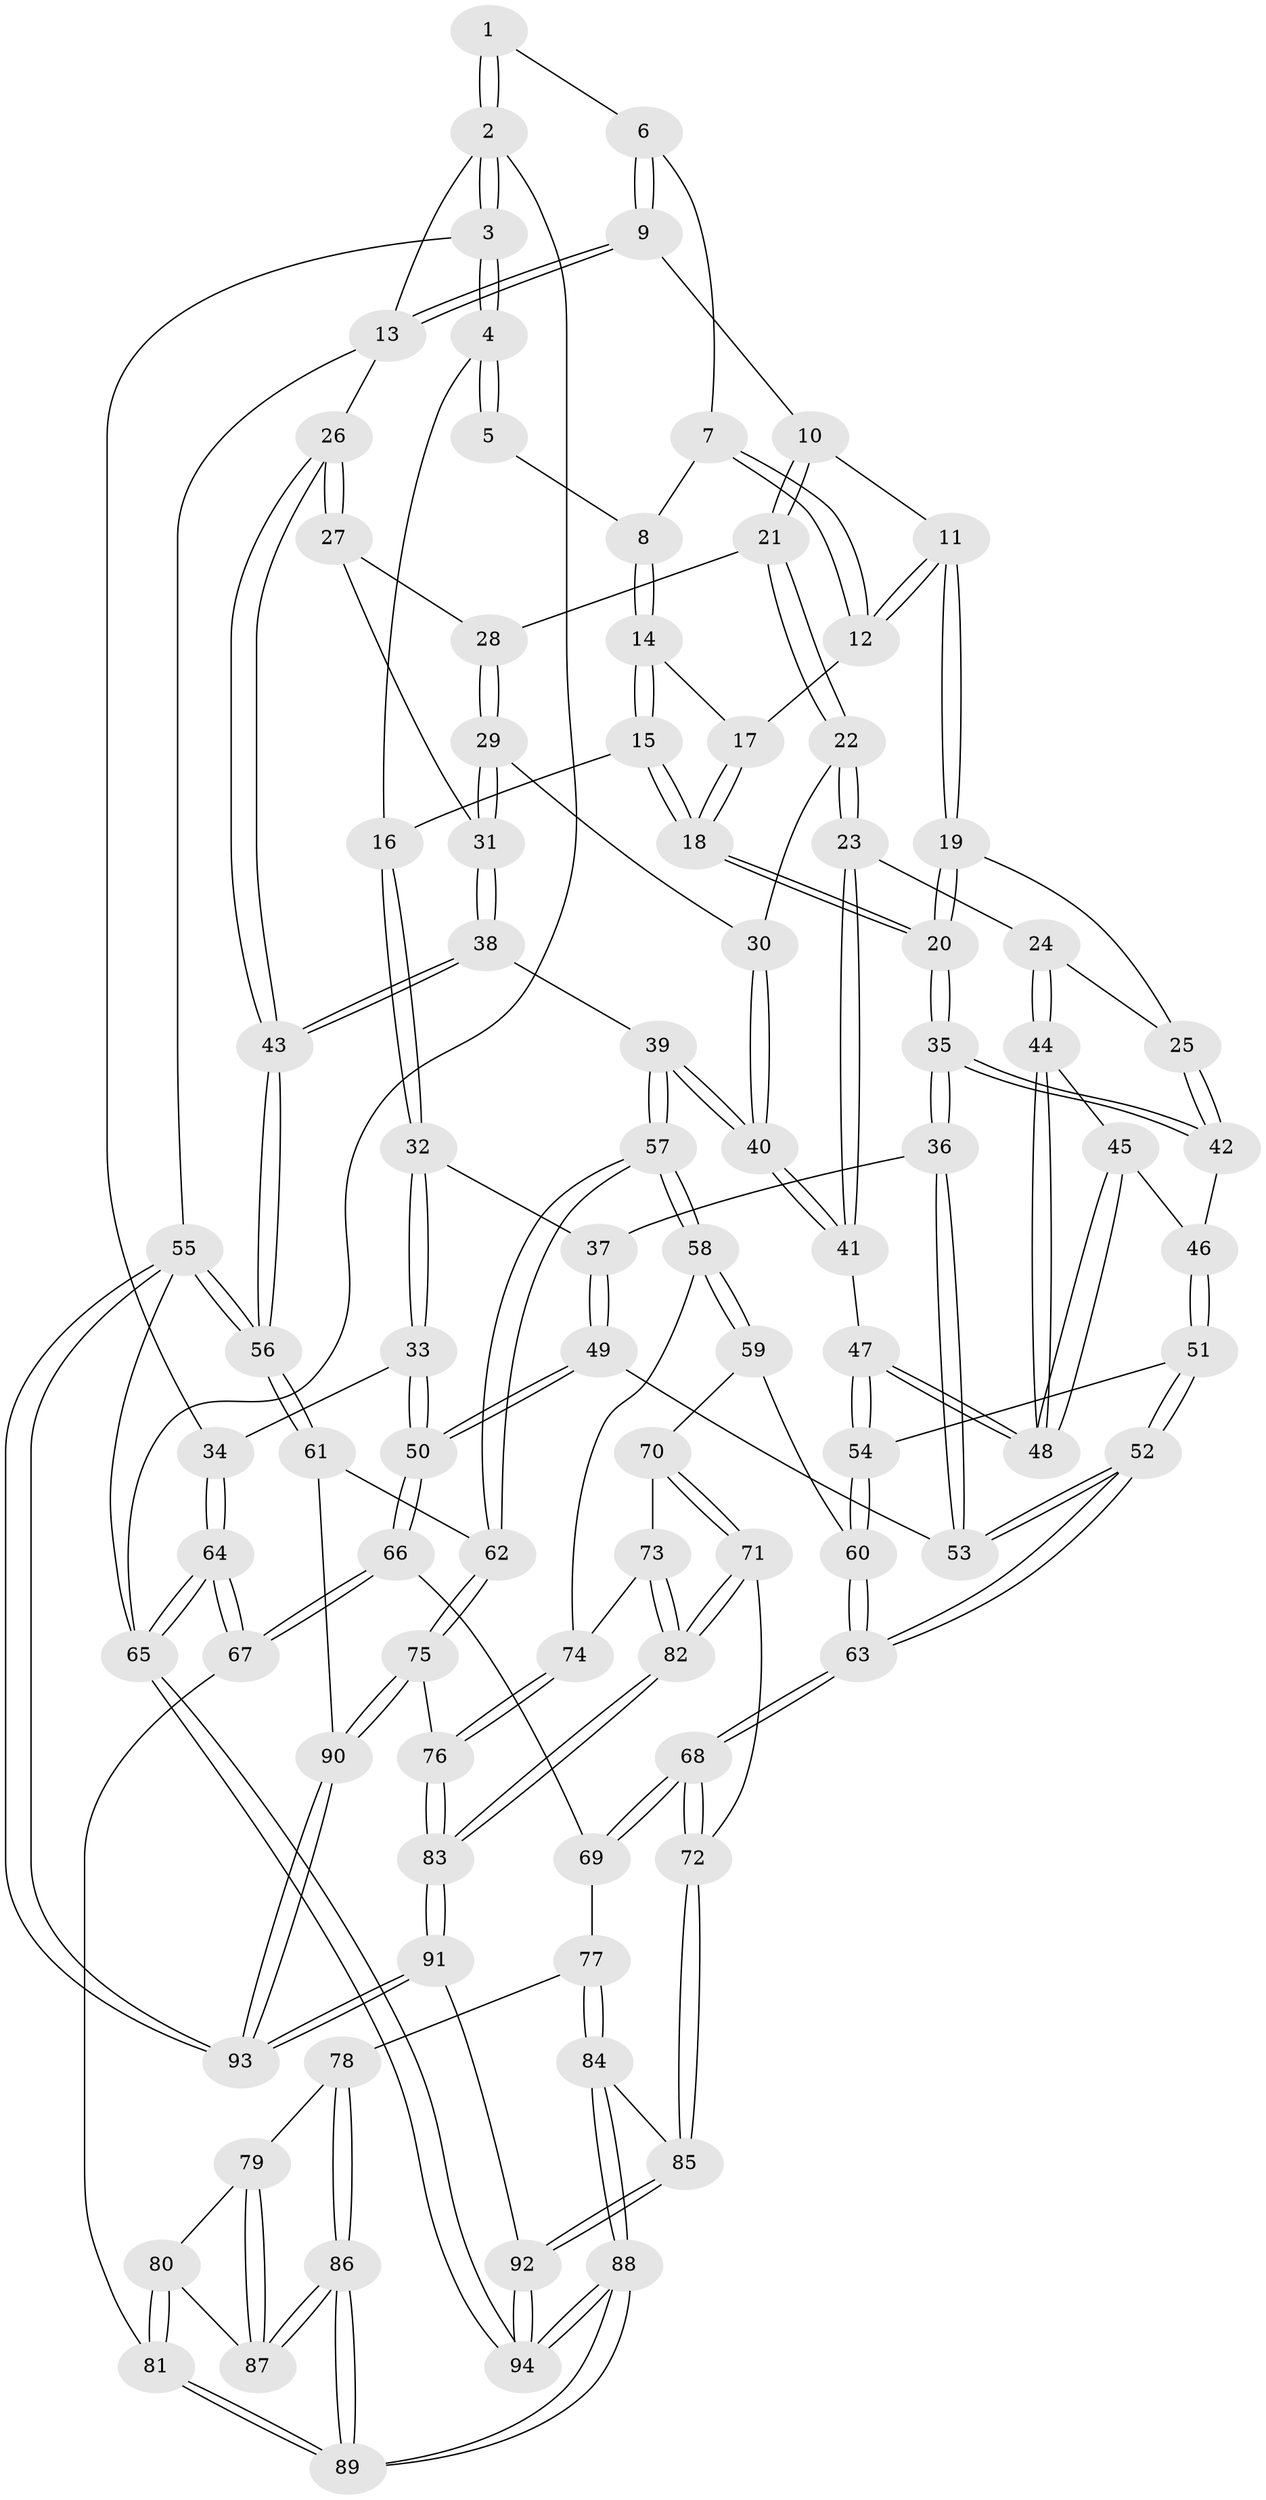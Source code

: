 // coarse degree distribution, {6: 0.2, 5: 0.3076923076923077, 3: 0.07692307692307693, 4: 0.4, 7: 0.015384615384615385}
// Generated by graph-tools (version 1.1) at 2025/21/03/04/25 18:21:43]
// undirected, 94 vertices, 232 edges
graph export_dot {
graph [start="1"]
  node [color=gray90,style=filled];
  1 [pos="+0.3848077173608386+0"];
  2 [pos="+0+0"];
  3 [pos="+0+0.11641543030568373"];
  4 [pos="+0.1552901629642184+0.20889598843186444"];
  5 [pos="+0.3346658802995898+0.029391902057247135"];
  6 [pos="+0.6674867844504124+0"];
  7 [pos="+0.4711894215728814+0.1302967837566811"];
  8 [pos="+0.4088291586579003+0.14635747739196156"];
  9 [pos="+0.7750394230033038+0"];
  10 [pos="+0.7161846510147558+0.17047631387778986"];
  11 [pos="+0.5960763976454412+0.24279880749061625"];
  12 [pos="+0.5364780971949963+0.24460335939206201"];
  13 [pos="+1+0"];
  14 [pos="+0.4077580416220735+0.14943536477844965"];
  15 [pos="+0.32202950418782694+0.29487528713953176"];
  16 [pos="+0.2497417405763145+0.2832352673752893"];
  17 [pos="+0.5110348899604875+0.25596333255323245"];
  18 [pos="+0.38770765787053596+0.33812205786990807"];
  19 [pos="+0.588607003061094+0.3121823060943262"];
  20 [pos="+0.42382330167846066+0.41874476323668314"];
  21 [pos="+0.7365257662010645+0.21659718041343454"];
  22 [pos="+0.7424090033991789+0.3576737244832268"];
  23 [pos="+0.7131046651600261+0.40786253231146624"];
  24 [pos="+0.6842062933767116+0.42140563156643"];
  25 [pos="+0.5984752084027715+0.42053789046239"];
  26 [pos="+1+0.12164516640657402"];
  27 [pos="+1+0.30499892404927453"];
  28 [pos="+0.9157092874809222+0.31002347106342887"];
  29 [pos="+0.8517363487235281+0.3929927925774179"];
  30 [pos="+0.8391121402263556+0.3966766089382031"];
  31 [pos="+0.9369056981184429+0.4434798207620775"];
  32 [pos="+0.20214846044248153+0.4652498732068431"];
  33 [pos="+0+0.4532486481742686"];
  34 [pos="+0+0.4339208128757771"];
  35 [pos="+0.4458212038449264+0.4830202047757107"];
  36 [pos="+0.44211690228484746+0.49495864449149013"];
  37 [pos="+0.21912145405218014+0.4986050475621451"];
  38 [pos="+0.9464367227720234+0.5388513632637522"];
  39 [pos="+0.8656757797347275+0.5867668932139422"];
  40 [pos="+0.832986897349065+0.5713440641966979"];
  41 [pos="+0.8260662953364719+0.570161455327532"];
  42 [pos="+0.5532990393182944+0.45164301981761"];
  43 [pos="+1+0.5443558108640004"];
  44 [pos="+0.67757249444425+0.48665084491776517"];
  45 [pos="+0.6590462988039058+0.5332944044102869"];
  46 [pos="+0.6456321063076562+0.5437716988025737"];
  47 [pos="+0.8142817501100785+0.5731875858432445"];
  48 [pos="+0.7571642833969052+0.5521801062439115"];
  49 [pos="+0.2005459108299713+0.6020747251532562"];
  50 [pos="+0.1533456546261838+0.6618317526413235"];
  51 [pos="+0.6451278644250227+0.5457383868841864"];
  52 [pos="+0.45889593468804696+0.6318754529708795"];
  53 [pos="+0.4472648935870232+0.6007180284387074"];
  54 [pos="+0.6822848505446402+0.6472845716829225"];
  55 [pos="+1+1"];
  56 [pos="+1+0.8085142126389269"];
  57 [pos="+0.8850381910844507+0.7158659708411819"];
  58 [pos="+0.798944939223955+0.7316121850416303"];
  59 [pos="+0.669408357326982+0.6901176103826494"];
  60 [pos="+0.6630720855244322+0.6753736087901316"];
  61 [pos="+0.9565047459045067+0.7497462822034744"];
  62 [pos="+0.8885671681909928+0.7212437343498592"];
  63 [pos="+0.46312384516123994+0.6538873685840584"];
  64 [pos="+0+0.8387365983672834"];
  65 [pos="+0+1"];
  66 [pos="+0.15484247481882413+0.6751396888836397"];
  67 [pos="+0+0.8313606037198833"];
  68 [pos="+0.4511526693123254+0.6906608613851746"];
  69 [pos="+0.16591953061399628+0.6928333548282308"];
  70 [pos="+0.6700519806451648+0.7142407873675708"];
  71 [pos="+0.5239348203124315+0.8117999586844773"];
  72 [pos="+0.4462134218503843+0.772264339489603"];
  73 [pos="+0.6755441325564464+0.7636064519241058"];
  74 [pos="+0.7424984521140879+0.7851420912687523"];
  75 [pos="+0.8295499282675309+0.8551626576213343"];
  76 [pos="+0.7714587893880754+0.8600808973335545"];
  77 [pos="+0.17032336049202434+0.7102394132292708"];
  78 [pos="+0.14681205909794737+0.7644627686037704"];
  79 [pos="+0.14616146433025978+0.7652511977869058"];
  80 [pos="+0.07927053118840244+0.8325996304123232"];
  81 [pos="+0+0.8443049024264834"];
  82 [pos="+0.6245974233215478+0.8716219005098892"];
  83 [pos="+0.6553922288664846+0.934106214420973"];
  84 [pos="+0.31483648738330294+0.871006274184277"];
  85 [pos="+0.41767016564707593+0.8088401452746982"];
  86 [pos="+0.18027141743002364+0.9789094816142974"];
  87 [pos="+0.1212991643644491+0.8813271821667046"];
  88 [pos="+0.23071535020666734+1"];
  89 [pos="+0.18724621455091747+0.9957599230021177"];
  90 [pos="+0.9086220302579756+0.9745676780170603"];
  91 [pos="+0.6381136145352151+1"];
  92 [pos="+0.6009579923041117+1"];
  93 [pos="+1+1"];
  94 [pos="+0.23654037338528203+1"];
  1 -- 2;
  1 -- 2;
  1 -- 6;
  2 -- 3;
  2 -- 3;
  2 -- 13;
  2 -- 65;
  3 -- 4;
  3 -- 4;
  3 -- 34;
  4 -- 5;
  4 -- 5;
  4 -- 16;
  5 -- 8;
  6 -- 7;
  6 -- 9;
  6 -- 9;
  7 -- 8;
  7 -- 12;
  7 -- 12;
  8 -- 14;
  8 -- 14;
  9 -- 10;
  9 -- 13;
  9 -- 13;
  10 -- 11;
  10 -- 21;
  10 -- 21;
  11 -- 12;
  11 -- 12;
  11 -- 19;
  11 -- 19;
  12 -- 17;
  13 -- 26;
  13 -- 55;
  14 -- 15;
  14 -- 15;
  14 -- 17;
  15 -- 16;
  15 -- 18;
  15 -- 18;
  16 -- 32;
  16 -- 32;
  17 -- 18;
  17 -- 18;
  18 -- 20;
  18 -- 20;
  19 -- 20;
  19 -- 20;
  19 -- 25;
  20 -- 35;
  20 -- 35;
  21 -- 22;
  21 -- 22;
  21 -- 28;
  22 -- 23;
  22 -- 23;
  22 -- 30;
  23 -- 24;
  23 -- 41;
  23 -- 41;
  24 -- 25;
  24 -- 44;
  24 -- 44;
  25 -- 42;
  25 -- 42;
  26 -- 27;
  26 -- 27;
  26 -- 43;
  26 -- 43;
  27 -- 28;
  27 -- 31;
  28 -- 29;
  28 -- 29;
  29 -- 30;
  29 -- 31;
  29 -- 31;
  30 -- 40;
  30 -- 40;
  31 -- 38;
  31 -- 38;
  32 -- 33;
  32 -- 33;
  32 -- 37;
  33 -- 34;
  33 -- 50;
  33 -- 50;
  34 -- 64;
  34 -- 64;
  35 -- 36;
  35 -- 36;
  35 -- 42;
  35 -- 42;
  36 -- 37;
  36 -- 53;
  36 -- 53;
  37 -- 49;
  37 -- 49;
  38 -- 39;
  38 -- 43;
  38 -- 43;
  39 -- 40;
  39 -- 40;
  39 -- 57;
  39 -- 57;
  40 -- 41;
  40 -- 41;
  41 -- 47;
  42 -- 46;
  43 -- 56;
  43 -- 56;
  44 -- 45;
  44 -- 48;
  44 -- 48;
  45 -- 46;
  45 -- 48;
  45 -- 48;
  46 -- 51;
  46 -- 51;
  47 -- 48;
  47 -- 48;
  47 -- 54;
  47 -- 54;
  49 -- 50;
  49 -- 50;
  49 -- 53;
  50 -- 66;
  50 -- 66;
  51 -- 52;
  51 -- 52;
  51 -- 54;
  52 -- 53;
  52 -- 53;
  52 -- 63;
  52 -- 63;
  54 -- 60;
  54 -- 60;
  55 -- 56;
  55 -- 56;
  55 -- 93;
  55 -- 93;
  55 -- 65;
  56 -- 61;
  56 -- 61;
  57 -- 58;
  57 -- 58;
  57 -- 62;
  57 -- 62;
  58 -- 59;
  58 -- 59;
  58 -- 74;
  59 -- 60;
  59 -- 70;
  60 -- 63;
  60 -- 63;
  61 -- 62;
  61 -- 90;
  62 -- 75;
  62 -- 75;
  63 -- 68;
  63 -- 68;
  64 -- 65;
  64 -- 65;
  64 -- 67;
  64 -- 67;
  65 -- 94;
  65 -- 94;
  66 -- 67;
  66 -- 67;
  66 -- 69;
  67 -- 81;
  68 -- 69;
  68 -- 69;
  68 -- 72;
  68 -- 72;
  69 -- 77;
  70 -- 71;
  70 -- 71;
  70 -- 73;
  71 -- 72;
  71 -- 82;
  71 -- 82;
  72 -- 85;
  72 -- 85;
  73 -- 74;
  73 -- 82;
  73 -- 82;
  74 -- 76;
  74 -- 76;
  75 -- 76;
  75 -- 90;
  75 -- 90;
  76 -- 83;
  76 -- 83;
  77 -- 78;
  77 -- 84;
  77 -- 84;
  78 -- 79;
  78 -- 86;
  78 -- 86;
  79 -- 80;
  79 -- 87;
  79 -- 87;
  80 -- 81;
  80 -- 81;
  80 -- 87;
  81 -- 89;
  81 -- 89;
  82 -- 83;
  82 -- 83;
  83 -- 91;
  83 -- 91;
  84 -- 85;
  84 -- 88;
  84 -- 88;
  85 -- 92;
  85 -- 92;
  86 -- 87;
  86 -- 87;
  86 -- 89;
  86 -- 89;
  88 -- 89;
  88 -- 89;
  88 -- 94;
  88 -- 94;
  90 -- 93;
  90 -- 93;
  91 -- 92;
  91 -- 93;
  91 -- 93;
  92 -- 94;
  92 -- 94;
}
